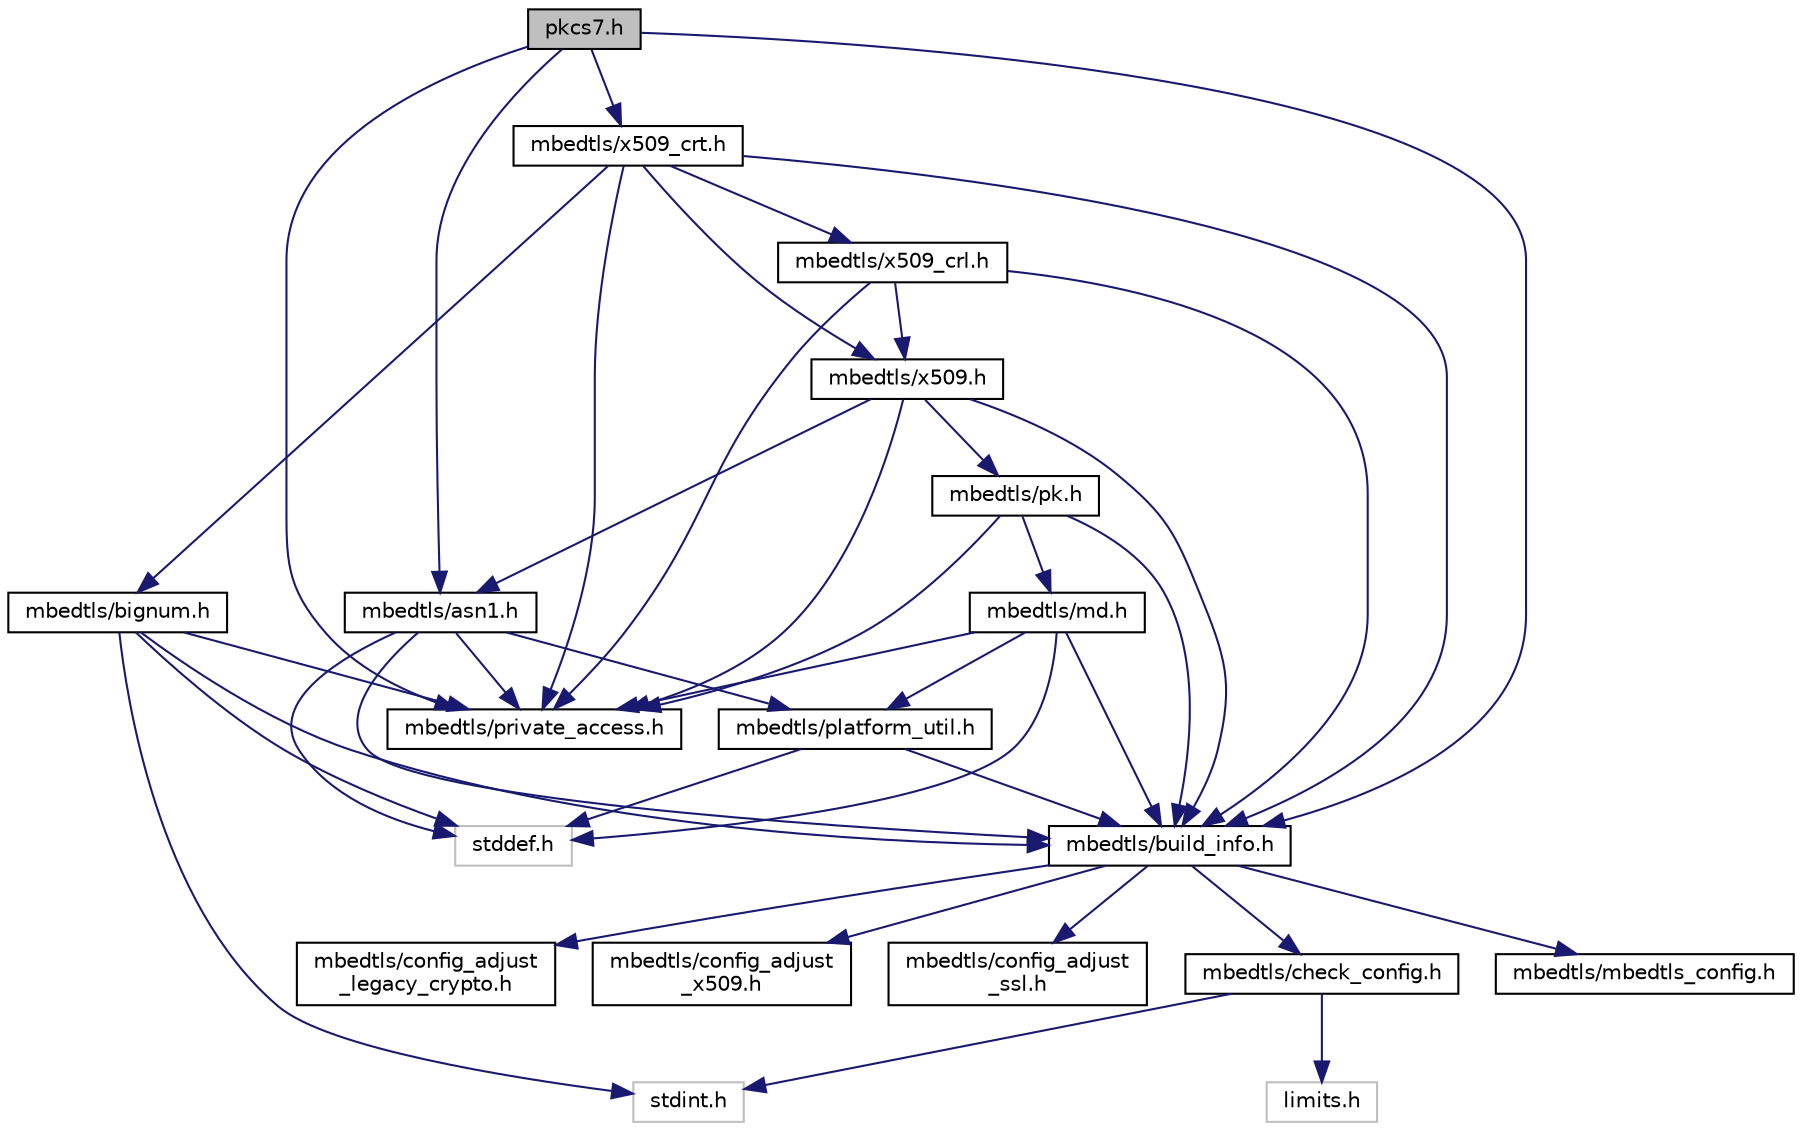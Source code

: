 digraph "pkcs7.h"
{
 // LATEX_PDF_SIZE
  edge [fontname="Helvetica",fontsize="10",labelfontname="Helvetica",labelfontsize="10"];
  node [fontname="Helvetica",fontsize="10",shape=record];
  Node1 [label="pkcs7.h",height=0.2,width=0.4,color="black", fillcolor="grey75", style="filled", fontcolor="black",tooltip="PKCS #7 generic defines and structures https://tools.ietf.org/html/rfc2315."];
  Node1 -> Node2 [color="midnightblue",fontsize="10",style="solid",fontname="Helvetica"];
  Node2 [label="mbedtls/private_access.h",height=0.2,width=0.4,color="black", fillcolor="white", style="filled",URL="$private__access_8h.html",tooltip="Macro wrapper for struct's members."];
  Node1 -> Node3 [color="midnightblue",fontsize="10",style="solid",fontname="Helvetica"];
  Node3 [label="mbedtls/build_info.h",height=0.2,width=0.4,color="black", fillcolor="white", style="filled",URL="$mbedtls_2build__info_8h.html",tooltip="Build-time configuration info."];
  Node3 -> Node4 [color="midnightblue",fontsize="10",style="solid",fontname="Helvetica"];
  Node4 [label="mbedtls/mbedtls_config.h",height=0.2,width=0.4,color="black", fillcolor="white", style="filled",URL="$mbedtls__config_8h.html",tooltip="Configuration options (set of defines)"];
  Node3 -> Node5 [color="midnightblue",fontsize="10",style="solid",fontname="Helvetica"];
  Node5 [label="mbedtls/config_adjust\l_legacy_crypto.h",height=0.2,width=0.4,color="black", fillcolor="white", style="filled",URL="$config__adjust__legacy__crypto_8h.html",tooltip="Adjust legacy configuration configuration."];
  Node3 -> Node6 [color="midnightblue",fontsize="10",style="solid",fontname="Helvetica"];
  Node6 [label="mbedtls/config_adjust\l_x509.h",height=0.2,width=0.4,color="black", fillcolor="white", style="filled",URL="$config__adjust__x509_8h.html",tooltip="Adjust X.509 configuration."];
  Node3 -> Node7 [color="midnightblue",fontsize="10",style="solid",fontname="Helvetica"];
  Node7 [label="mbedtls/config_adjust\l_ssl.h",height=0.2,width=0.4,color="black", fillcolor="white", style="filled",URL="$config__adjust__ssl_8h.html",tooltip="Adjust TLS configuration."];
  Node3 -> Node8 [color="midnightblue",fontsize="10",style="solid",fontname="Helvetica"];
  Node8 [label="mbedtls/check_config.h",height=0.2,width=0.4,color="black", fillcolor="white", style="filled",URL="$check__config_8h.html",tooltip="Consistency checks for configuration options."];
  Node8 -> Node9 [color="midnightblue",fontsize="10",style="solid",fontname="Helvetica"];
  Node9 [label="limits.h",height=0.2,width=0.4,color="grey75", fillcolor="white", style="filled",tooltip=" "];
  Node8 -> Node10 [color="midnightblue",fontsize="10",style="solid",fontname="Helvetica"];
  Node10 [label="stdint.h",height=0.2,width=0.4,color="grey75", fillcolor="white", style="filled",tooltip=" "];
  Node1 -> Node11 [color="midnightblue",fontsize="10",style="solid",fontname="Helvetica"];
  Node11 [label="mbedtls/asn1.h",height=0.2,width=0.4,color="black", fillcolor="white", style="filled",URL="$asn1_8h.html",tooltip="Generic ASN.1 parsing."];
  Node11 -> Node2 [color="midnightblue",fontsize="10",style="solid",fontname="Helvetica"];
  Node11 -> Node3 [color="midnightblue",fontsize="10",style="solid",fontname="Helvetica"];
  Node11 -> Node12 [color="midnightblue",fontsize="10",style="solid",fontname="Helvetica"];
  Node12 [label="mbedtls/platform_util.h",height=0.2,width=0.4,color="black", fillcolor="white", style="filled",URL="$platform__util_8h.html",tooltip="Common and shared functions used by multiple modules in the Mbed TLS library."];
  Node12 -> Node3 [color="midnightblue",fontsize="10",style="solid",fontname="Helvetica"];
  Node12 -> Node13 [color="midnightblue",fontsize="10",style="solid",fontname="Helvetica"];
  Node13 [label="stddef.h",height=0.2,width=0.4,color="grey75", fillcolor="white", style="filled",tooltip=" "];
  Node11 -> Node13 [color="midnightblue",fontsize="10",style="solid",fontname="Helvetica"];
  Node1 -> Node14 [color="midnightblue",fontsize="10",style="solid",fontname="Helvetica"];
  Node14 [label="mbedtls/x509_crt.h",height=0.2,width=0.4,color="black", fillcolor="white", style="filled",URL="$x509__crt_8h.html",tooltip="X.509 certificate parsing and writing."];
  Node14 -> Node2 [color="midnightblue",fontsize="10",style="solid",fontname="Helvetica"];
  Node14 -> Node3 [color="midnightblue",fontsize="10",style="solid",fontname="Helvetica"];
  Node14 -> Node15 [color="midnightblue",fontsize="10",style="solid",fontname="Helvetica"];
  Node15 [label="mbedtls/x509.h",height=0.2,width=0.4,color="black", fillcolor="white", style="filled",URL="$x509_8h.html",tooltip="X.509 generic defines and structures."];
  Node15 -> Node2 [color="midnightblue",fontsize="10",style="solid",fontname="Helvetica"];
  Node15 -> Node3 [color="midnightblue",fontsize="10",style="solid",fontname="Helvetica"];
  Node15 -> Node11 [color="midnightblue",fontsize="10",style="solid",fontname="Helvetica"];
  Node15 -> Node16 [color="midnightblue",fontsize="10",style="solid",fontname="Helvetica"];
  Node16 [label="mbedtls/pk.h",height=0.2,width=0.4,color="black", fillcolor="white", style="filled",URL="$pk_8h.html",tooltip="Public Key abstraction layer."];
  Node16 -> Node2 [color="midnightblue",fontsize="10",style="solid",fontname="Helvetica"];
  Node16 -> Node3 [color="midnightblue",fontsize="10",style="solid",fontname="Helvetica"];
  Node16 -> Node17 [color="midnightblue",fontsize="10",style="solid",fontname="Helvetica"];
  Node17 [label="mbedtls/md.h",height=0.2,width=0.4,color="black", fillcolor="white", style="filled",URL="$md_8h.html",tooltip="This file contains the generic functions for message-digest (hashing) and HMAC."];
  Node17 -> Node2 [color="midnightblue",fontsize="10",style="solid",fontname="Helvetica"];
  Node17 -> Node13 [color="midnightblue",fontsize="10",style="solid",fontname="Helvetica"];
  Node17 -> Node3 [color="midnightblue",fontsize="10",style="solid",fontname="Helvetica"];
  Node17 -> Node12 [color="midnightblue",fontsize="10",style="solid",fontname="Helvetica"];
  Node14 -> Node18 [color="midnightblue",fontsize="10",style="solid",fontname="Helvetica"];
  Node18 [label="mbedtls/x509_crl.h",height=0.2,width=0.4,color="black", fillcolor="white", style="filled",URL="$x509__crl_8h.html",tooltip="X.509 certificate revocation list parsing."];
  Node18 -> Node2 [color="midnightblue",fontsize="10",style="solid",fontname="Helvetica"];
  Node18 -> Node3 [color="midnightblue",fontsize="10",style="solid",fontname="Helvetica"];
  Node18 -> Node15 [color="midnightblue",fontsize="10",style="solid",fontname="Helvetica"];
  Node14 -> Node19 [color="midnightblue",fontsize="10",style="solid",fontname="Helvetica"];
  Node19 [label="mbedtls/bignum.h",height=0.2,width=0.4,color="black", fillcolor="white", style="filled",URL="$bignum_8h.html",tooltip="Multi-precision integer library."];
  Node19 -> Node2 [color="midnightblue",fontsize="10",style="solid",fontname="Helvetica"];
  Node19 -> Node3 [color="midnightblue",fontsize="10",style="solid",fontname="Helvetica"];
  Node19 -> Node13 [color="midnightblue",fontsize="10",style="solid",fontname="Helvetica"];
  Node19 -> Node10 [color="midnightblue",fontsize="10",style="solid",fontname="Helvetica"];
}
